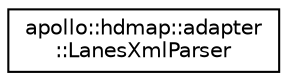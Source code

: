 digraph "Graphical Class Hierarchy"
{
  edge [fontname="Helvetica",fontsize="10",labelfontname="Helvetica",labelfontsize="10"];
  node [fontname="Helvetica",fontsize="10",shape=record];
  rankdir="LR";
  Node1 [label="apollo::hdmap::adapter\l::LanesXmlParser",height=0.2,width=0.4,color="black", fillcolor="white", style="filled",URL="$classapollo_1_1hdmap_1_1adapter_1_1LanesXmlParser.html"];
}
